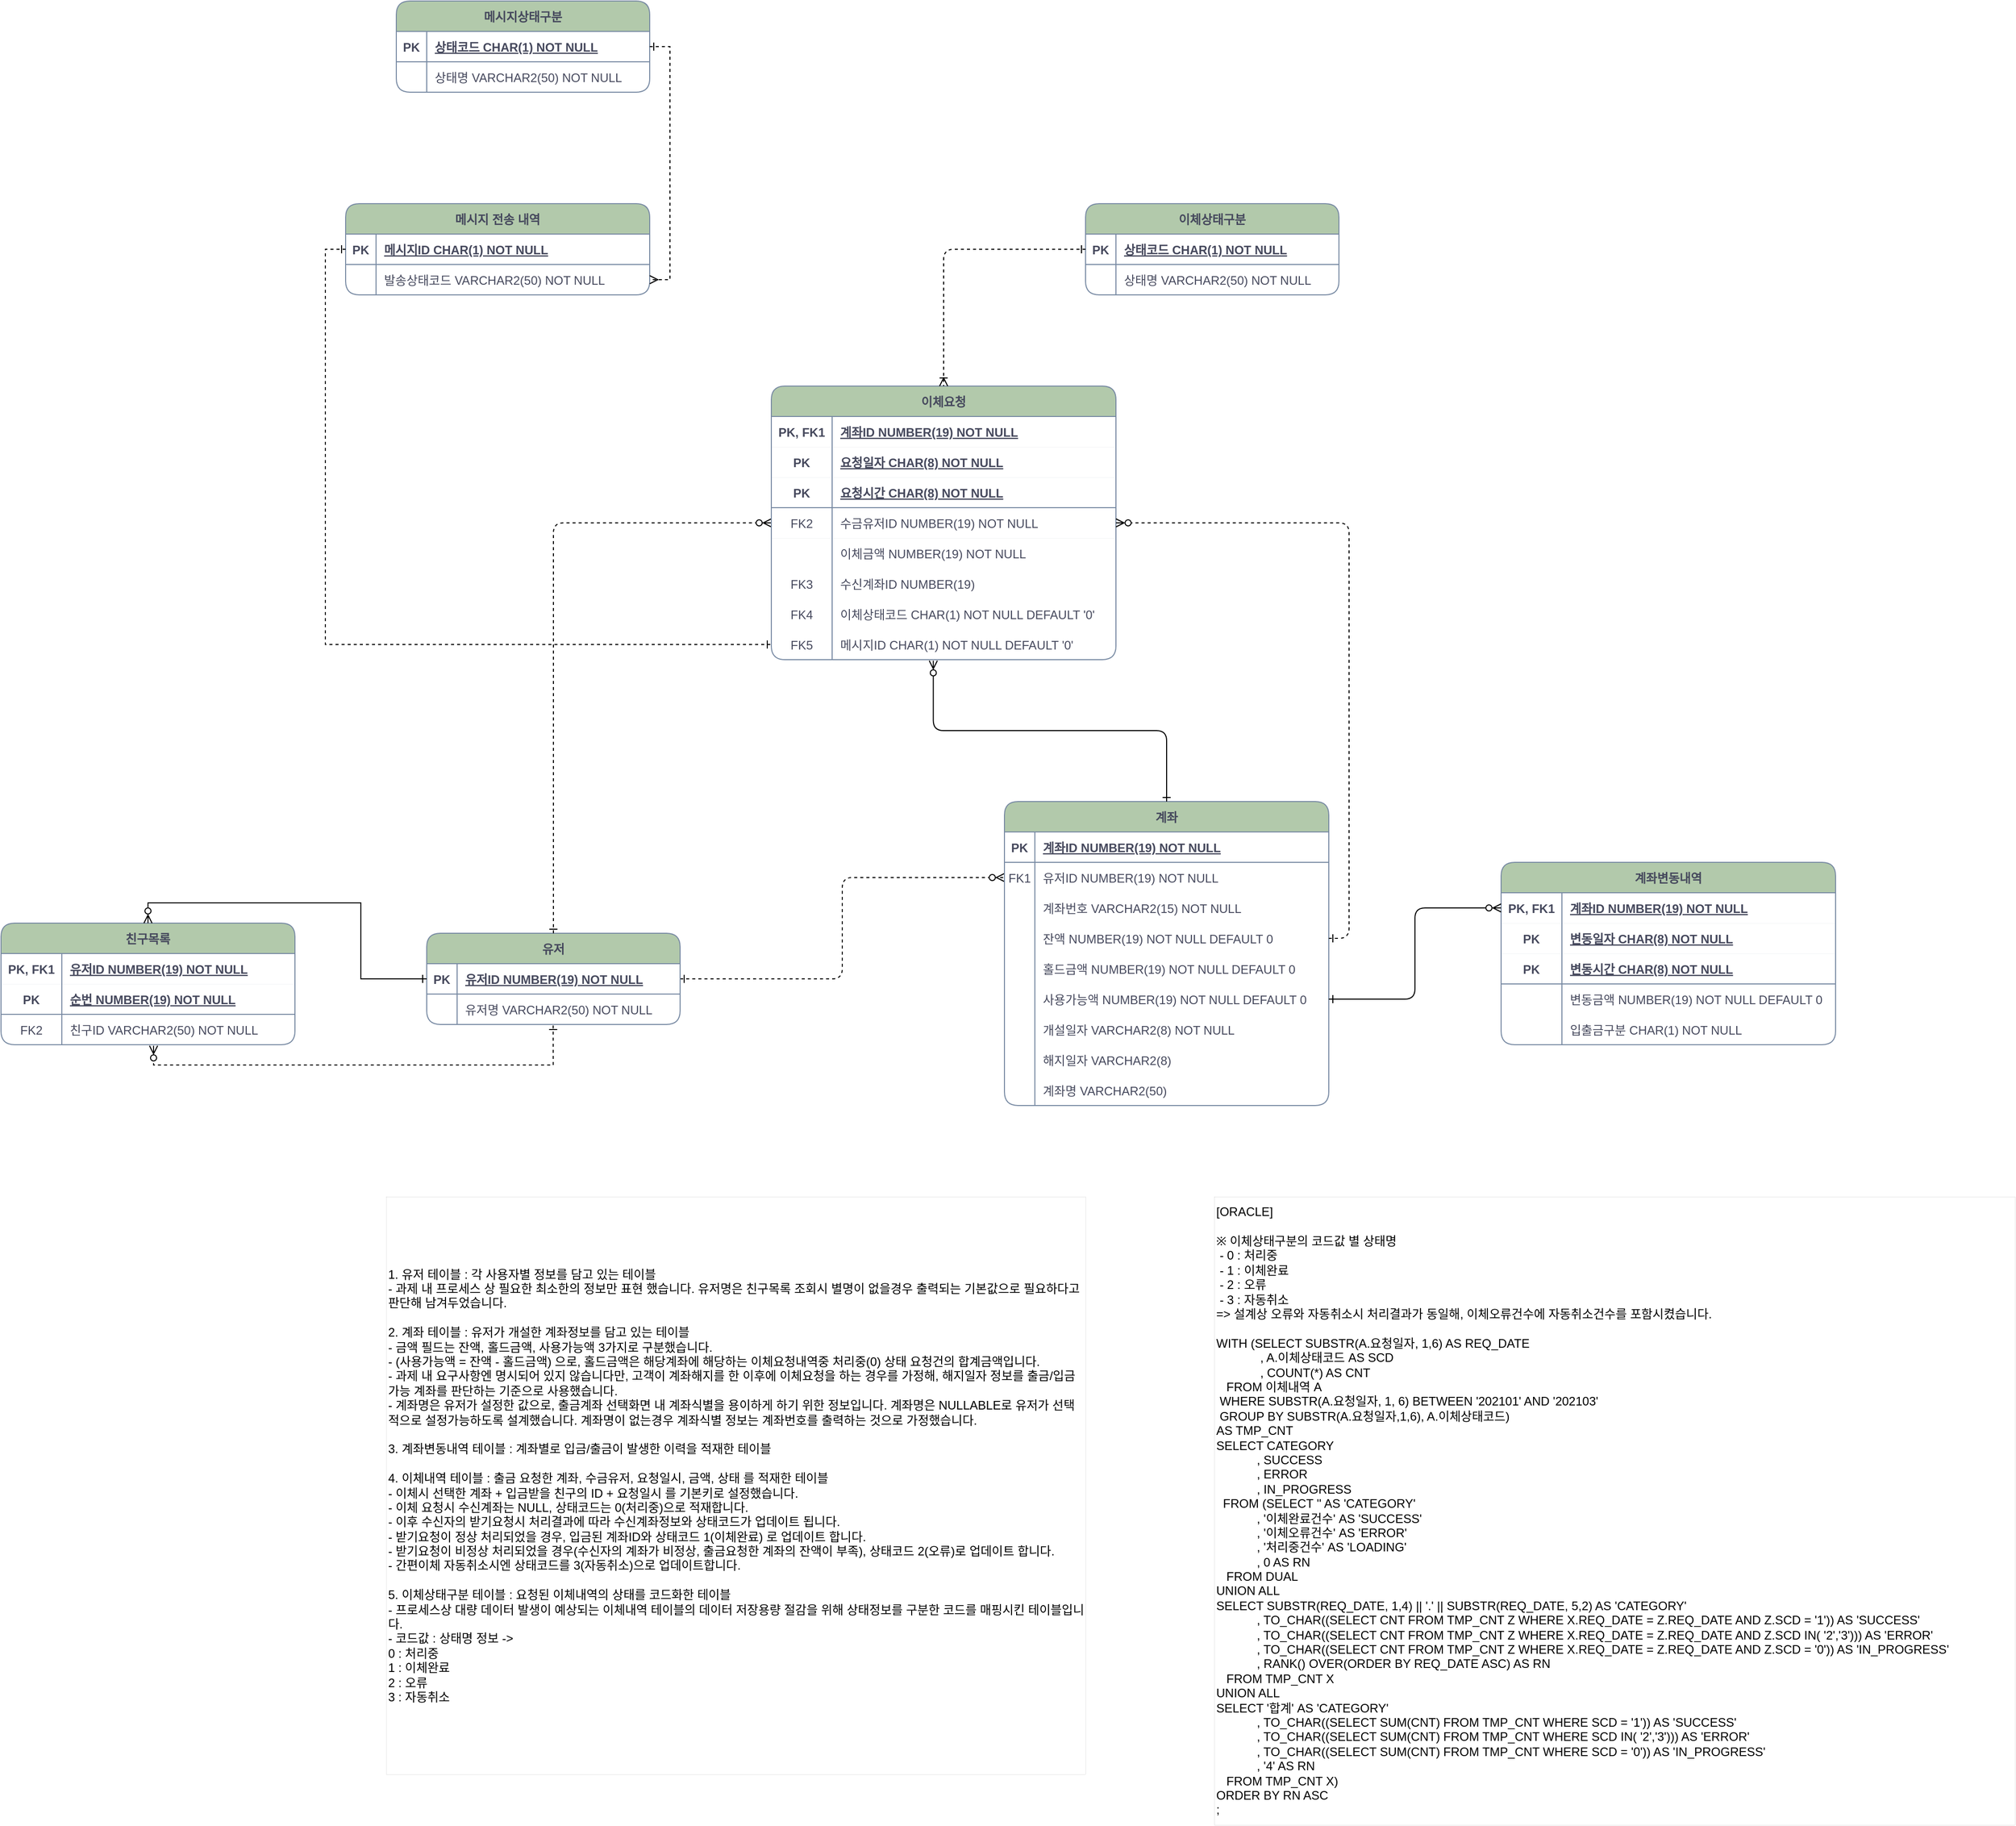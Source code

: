<mxfile version="20.3.2" type="github">
  <diagram id="fa3uKgDcAQ5vD3YcXZxg" name="페이지-1">
    <mxGraphModel dx="3873" dy="2269" grid="1" gridSize="10" guides="1" tooltips="1" connect="1" arrows="1" fold="1" page="1" pageScale="1" pageWidth="827" pageHeight="1169" math="0" shadow="0">
      <root>
        <mxCell id="0" />
        <mxCell id="1" parent="0" />
        <mxCell id="uAIWlrGeU-sTlZR1kj93-1" value="" style="edgeStyle=orthogonalEdgeStyle;endArrow=ERzeroToMany;startArrow=ERone;endFill=1;startFill=0;strokeColor=#000000;fontColor=#46495D;rounded=1;dashed=1;" parent="1" source="uAIWlrGeU-sTlZR1kj93-45" target="uAIWlrGeU-sTlZR1kj93-7" edge="1">
          <mxGeometry width="100" height="100" relative="1" as="geometry">
            <mxPoint x="340" y="720" as="sourcePoint" />
            <mxPoint x="440" y="620" as="targetPoint" />
          </mxGeometry>
        </mxCell>
        <mxCell id="uAIWlrGeU-sTlZR1kj93-2" value="" style="edgeStyle=entityRelationEdgeStyle;endArrow=ERone;startArrow=ERone;endFill=0;startFill=0;strokeColor=none;fontColor=#46495D;rounded=1;entryX=0;entryY=0.5;entryDx=0;entryDy=0;exitX=0;exitY=0.5;exitDx=0;exitDy=0;" parent="1" source="uAIWlrGeU-sTlZR1kj93-45" target="uAIWlrGeU-sTlZR1kj93-26" edge="1">
          <mxGeometry width="100" height="100" relative="1" as="geometry">
            <mxPoint x="400" y="180" as="sourcePoint" />
            <mxPoint x="460" y="205" as="targetPoint" />
          </mxGeometry>
        </mxCell>
        <mxCell id="uAIWlrGeU-sTlZR1kj93-3" value="계좌" style="shape=table;startSize=30;container=1;collapsible=1;childLayout=tableLayout;fixedRows=1;rowLines=0;fontStyle=1;align=center;resizeLast=1;fillColor=#B2C9AB;strokeColor=#788AA3;fontColor=#46495D;rounded=1;" parent="1" vertex="1">
          <mxGeometry x="-170" y="330" width="320" height="300" as="geometry" />
        </mxCell>
        <mxCell id="uAIWlrGeU-sTlZR1kj93-4" value="" style="shape=partialRectangle;collapsible=0;dropTarget=0;pointerEvents=0;fillColor=none;points=[[0,0.5],[1,0.5]];portConstraint=eastwest;top=0;left=0;right=0;bottom=1;strokeColor=#788AA3;fontColor=#46495D;rounded=1;" parent="uAIWlrGeU-sTlZR1kj93-3" vertex="1">
          <mxGeometry y="30" width="320" height="30" as="geometry" />
        </mxCell>
        <mxCell id="uAIWlrGeU-sTlZR1kj93-5" value="PK" style="shape=partialRectangle;overflow=hidden;connectable=0;fillColor=none;top=0;left=0;bottom=0;right=0;fontStyle=1;strokeColor=#788AA3;fontColor=#46495D;rounded=1;" parent="uAIWlrGeU-sTlZR1kj93-4" vertex="1">
          <mxGeometry width="30" height="30" as="geometry">
            <mxRectangle width="30" height="30" as="alternateBounds" />
          </mxGeometry>
        </mxCell>
        <mxCell id="uAIWlrGeU-sTlZR1kj93-6" value="계좌ID NUMBER(19) NOT NULL " style="shape=partialRectangle;overflow=hidden;connectable=0;fillColor=none;top=0;left=0;bottom=0;right=0;align=left;spacingLeft=6;fontStyle=5;strokeColor=#788AA3;fontColor=#46495D;rounded=1;" parent="uAIWlrGeU-sTlZR1kj93-4" vertex="1">
          <mxGeometry x="30" width="290" height="30" as="geometry">
            <mxRectangle width="290" height="30" as="alternateBounds" />
          </mxGeometry>
        </mxCell>
        <mxCell id="uAIWlrGeU-sTlZR1kj93-7" value="" style="shape=partialRectangle;collapsible=0;dropTarget=0;pointerEvents=0;fillColor=none;points=[[0,0.5],[1,0.5]];portConstraint=eastwest;top=0;left=0;right=0;bottom=0;strokeColor=#788AA3;fontColor=#46495D;rounded=1;" parent="uAIWlrGeU-sTlZR1kj93-3" vertex="1">
          <mxGeometry y="60" width="320" height="30" as="geometry" />
        </mxCell>
        <mxCell id="uAIWlrGeU-sTlZR1kj93-8" value="FK1" style="shape=partialRectangle;overflow=hidden;connectable=0;fillColor=none;top=0;left=0;bottom=0;right=0;strokeColor=#788AA3;fontColor=#46495D;rounded=1;" parent="uAIWlrGeU-sTlZR1kj93-7" vertex="1">
          <mxGeometry width="30" height="30" as="geometry">
            <mxRectangle width="30" height="30" as="alternateBounds" />
          </mxGeometry>
        </mxCell>
        <mxCell id="uAIWlrGeU-sTlZR1kj93-9" value="유저ID NUMBER(19) NOT NULL" style="shape=partialRectangle;overflow=hidden;connectable=0;fillColor=none;top=0;left=0;bottom=0;right=0;align=left;spacingLeft=6;strokeColor=#788AA3;fontColor=#46495D;rounded=1;" parent="uAIWlrGeU-sTlZR1kj93-7" vertex="1">
          <mxGeometry x="30" width="290" height="30" as="geometry">
            <mxRectangle width="290" height="30" as="alternateBounds" />
          </mxGeometry>
        </mxCell>
        <mxCell id="uAIWlrGeU-sTlZR1kj93-10" value="" style="shape=partialRectangle;collapsible=0;dropTarget=0;pointerEvents=0;fillColor=none;points=[[0,0.5],[1,0.5]];portConstraint=eastwest;top=0;left=0;right=0;bottom=0;strokeColor=#788AA3;fontColor=#46495D;rounded=1;" parent="uAIWlrGeU-sTlZR1kj93-3" vertex="1">
          <mxGeometry y="90" width="320" height="30" as="geometry" />
        </mxCell>
        <mxCell id="uAIWlrGeU-sTlZR1kj93-11" value="" style="shape=partialRectangle;overflow=hidden;connectable=0;fillColor=none;top=0;left=0;bottom=0;right=0;strokeColor=#788AA3;fontColor=#46495D;rounded=1;" parent="uAIWlrGeU-sTlZR1kj93-10" vertex="1">
          <mxGeometry width="30" height="30" as="geometry">
            <mxRectangle width="30" height="30" as="alternateBounds" />
          </mxGeometry>
        </mxCell>
        <mxCell id="uAIWlrGeU-sTlZR1kj93-12" value="계좌번호 VARCHAR2(15) NOT NULL" style="shape=partialRectangle;overflow=hidden;connectable=0;fillColor=none;top=0;left=0;bottom=0;right=0;align=left;spacingLeft=6;strokeColor=#788AA3;fontColor=#46495D;rounded=1;" parent="uAIWlrGeU-sTlZR1kj93-10" vertex="1">
          <mxGeometry x="30" width="290" height="30" as="geometry">
            <mxRectangle width="290" height="30" as="alternateBounds" />
          </mxGeometry>
        </mxCell>
        <mxCell id="uAIWlrGeU-sTlZR1kj93-13" value="" style="shape=partialRectangle;collapsible=0;dropTarget=0;pointerEvents=0;fillColor=none;points=[[0,0.5],[1,0.5]];portConstraint=eastwest;top=0;left=0;right=0;bottom=0;strokeColor=#788AA3;fontColor=#46495D;rounded=1;" parent="uAIWlrGeU-sTlZR1kj93-3" vertex="1">
          <mxGeometry y="120" width="320" height="30" as="geometry" />
        </mxCell>
        <mxCell id="uAIWlrGeU-sTlZR1kj93-14" value="" style="shape=partialRectangle;overflow=hidden;connectable=0;fillColor=none;top=0;left=0;bottom=0;right=0;strokeColor=#788AA3;fontColor=#46495D;rounded=1;" parent="uAIWlrGeU-sTlZR1kj93-13" vertex="1">
          <mxGeometry width="30" height="30" as="geometry">
            <mxRectangle width="30" height="30" as="alternateBounds" />
          </mxGeometry>
        </mxCell>
        <mxCell id="uAIWlrGeU-sTlZR1kj93-15" value="잔액 NUMBER(19) NOT NULL DEFAULT 0" style="shape=partialRectangle;overflow=hidden;connectable=0;fillColor=none;top=0;left=0;bottom=0;right=0;align=left;spacingLeft=6;strokeColor=#788AA3;fontColor=#46495D;rounded=1;" parent="uAIWlrGeU-sTlZR1kj93-13" vertex="1">
          <mxGeometry x="30" width="290" height="30" as="geometry">
            <mxRectangle width="290" height="30" as="alternateBounds" />
          </mxGeometry>
        </mxCell>
        <mxCell id="uAIWlrGeU-sTlZR1kj93-128" value="" style="shape=partialRectangle;collapsible=0;dropTarget=0;pointerEvents=0;fillColor=none;points=[[0,0.5],[1,0.5]];portConstraint=eastwest;top=0;left=0;right=0;bottom=0;strokeColor=#788AA3;fontColor=#46495D;rounded=1;" parent="uAIWlrGeU-sTlZR1kj93-3" vertex="1">
          <mxGeometry y="150" width="320" height="30" as="geometry" />
        </mxCell>
        <mxCell id="uAIWlrGeU-sTlZR1kj93-129" value="" style="shape=partialRectangle;overflow=hidden;connectable=0;fillColor=none;top=0;left=0;bottom=0;right=0;strokeColor=#788AA3;fontColor=#46495D;rounded=1;" parent="uAIWlrGeU-sTlZR1kj93-128" vertex="1">
          <mxGeometry width="30" height="30" as="geometry">
            <mxRectangle width="30" height="30" as="alternateBounds" />
          </mxGeometry>
        </mxCell>
        <mxCell id="uAIWlrGeU-sTlZR1kj93-130" value="홀드금액 NUMBER(19) NOT NULL DEFAULT 0" style="shape=partialRectangle;overflow=hidden;connectable=0;fillColor=none;top=0;left=0;bottom=0;right=0;align=left;spacingLeft=6;strokeColor=#788AA3;fontColor=#46495D;rounded=1;" parent="uAIWlrGeU-sTlZR1kj93-128" vertex="1">
          <mxGeometry x="30" width="290" height="30" as="geometry">
            <mxRectangle width="290" height="30" as="alternateBounds" />
          </mxGeometry>
        </mxCell>
        <mxCell id="uAIWlrGeU-sTlZR1kj93-131" value="" style="shape=partialRectangle;collapsible=0;dropTarget=0;pointerEvents=0;fillColor=none;points=[[0,0.5],[1,0.5]];portConstraint=eastwest;top=0;left=0;right=0;bottom=0;strokeColor=#788AA3;fontColor=#46495D;rounded=1;" parent="uAIWlrGeU-sTlZR1kj93-3" vertex="1">
          <mxGeometry y="180" width="320" height="30" as="geometry" />
        </mxCell>
        <mxCell id="uAIWlrGeU-sTlZR1kj93-132" value="" style="shape=partialRectangle;overflow=hidden;connectable=0;fillColor=none;top=0;left=0;bottom=0;right=0;strokeColor=#788AA3;fontColor=#46495D;rounded=1;" parent="uAIWlrGeU-sTlZR1kj93-131" vertex="1">
          <mxGeometry width="30" height="30" as="geometry">
            <mxRectangle width="30" height="30" as="alternateBounds" />
          </mxGeometry>
        </mxCell>
        <mxCell id="uAIWlrGeU-sTlZR1kj93-133" value="사용가능액 NUMBER(19) NOT NULL DEFAULT 0" style="shape=partialRectangle;overflow=hidden;connectable=0;fillColor=none;top=0;left=0;bottom=0;right=0;align=left;spacingLeft=6;strokeColor=#788AA3;fontColor=#46495D;rounded=1;" parent="uAIWlrGeU-sTlZR1kj93-131" vertex="1">
          <mxGeometry x="30" width="290" height="30" as="geometry">
            <mxRectangle width="290" height="30" as="alternateBounds" />
          </mxGeometry>
        </mxCell>
        <mxCell id="uAIWlrGeU-sTlZR1kj93-16" value="" style="shape=partialRectangle;collapsible=0;dropTarget=0;pointerEvents=0;fillColor=none;points=[[0,0.5],[1,0.5]];portConstraint=eastwest;top=0;left=0;right=0;bottom=0;strokeColor=#788AA3;fontColor=#46495D;rounded=1;" parent="uAIWlrGeU-sTlZR1kj93-3" vertex="1">
          <mxGeometry y="210" width="320" height="30" as="geometry" />
        </mxCell>
        <mxCell id="uAIWlrGeU-sTlZR1kj93-17" value="" style="shape=partialRectangle;overflow=hidden;connectable=0;fillColor=none;top=0;left=0;bottom=0;right=0;strokeColor=#788AA3;fontColor=#46495D;rounded=1;" parent="uAIWlrGeU-sTlZR1kj93-16" vertex="1">
          <mxGeometry width="30" height="30" as="geometry">
            <mxRectangle width="30" height="30" as="alternateBounds" />
          </mxGeometry>
        </mxCell>
        <mxCell id="uAIWlrGeU-sTlZR1kj93-18" value="개설일자 VARCHAR2(8) NOT NULL" style="shape=partialRectangle;overflow=hidden;connectable=0;fillColor=none;top=0;left=0;bottom=0;right=0;align=left;spacingLeft=6;strokeColor=#788AA3;fontColor=#46495D;rounded=1;" parent="uAIWlrGeU-sTlZR1kj93-16" vertex="1">
          <mxGeometry x="30" width="290" height="30" as="geometry">
            <mxRectangle width="290" height="30" as="alternateBounds" />
          </mxGeometry>
        </mxCell>
        <mxCell id="uAIWlrGeU-sTlZR1kj93-19" value="" style="shape=partialRectangle;collapsible=0;dropTarget=0;pointerEvents=0;fillColor=none;points=[[0,0.5],[1,0.5]];portConstraint=eastwest;top=0;left=0;right=0;bottom=0;strokeColor=#788AA3;fontColor=#46495D;rounded=1;" parent="uAIWlrGeU-sTlZR1kj93-3" vertex="1">
          <mxGeometry y="240" width="320" height="30" as="geometry" />
        </mxCell>
        <mxCell id="uAIWlrGeU-sTlZR1kj93-20" value="" style="shape=partialRectangle;overflow=hidden;connectable=0;fillColor=none;top=0;left=0;bottom=0;right=0;strokeColor=#788AA3;fontColor=#46495D;rounded=1;" parent="uAIWlrGeU-sTlZR1kj93-19" vertex="1">
          <mxGeometry width="30" height="30" as="geometry">
            <mxRectangle width="30" height="30" as="alternateBounds" />
          </mxGeometry>
        </mxCell>
        <mxCell id="uAIWlrGeU-sTlZR1kj93-21" value="해지일자 VARCHAR2(8)" style="shape=partialRectangle;overflow=hidden;connectable=0;fillColor=none;top=0;left=0;bottom=0;right=0;align=left;spacingLeft=6;strokeColor=#788AA3;fontColor=#46495D;rounded=1;" parent="uAIWlrGeU-sTlZR1kj93-19" vertex="1">
          <mxGeometry x="30" width="290" height="30" as="geometry">
            <mxRectangle width="290" height="30" as="alternateBounds" />
          </mxGeometry>
        </mxCell>
        <mxCell id="uAIWlrGeU-sTlZR1kj93-22" value="" style="shape=partialRectangle;collapsible=0;dropTarget=0;pointerEvents=0;fillColor=none;points=[[0,0.5],[1,0.5]];portConstraint=eastwest;top=0;left=0;right=0;bottom=0;strokeColor=#788AA3;fontColor=#46495D;rounded=1;" parent="uAIWlrGeU-sTlZR1kj93-3" vertex="1">
          <mxGeometry y="270" width="320" height="30" as="geometry" />
        </mxCell>
        <mxCell id="uAIWlrGeU-sTlZR1kj93-23" value="" style="shape=partialRectangle;overflow=hidden;connectable=0;fillColor=none;top=0;left=0;bottom=0;right=0;strokeColor=#788AA3;fontColor=#46495D;rounded=1;" parent="uAIWlrGeU-sTlZR1kj93-22" vertex="1">
          <mxGeometry width="30" height="30" as="geometry">
            <mxRectangle width="30" height="30" as="alternateBounds" />
          </mxGeometry>
        </mxCell>
        <mxCell id="uAIWlrGeU-sTlZR1kj93-24" value="계좌명 VARCHAR2(50)" style="shape=partialRectangle;overflow=hidden;connectable=0;fillColor=none;top=0;left=0;bottom=0;right=0;align=left;spacingLeft=6;strokeColor=#788AA3;fontColor=#46495D;rounded=1;" parent="uAIWlrGeU-sTlZR1kj93-22" vertex="1">
          <mxGeometry x="30" width="290" height="30" as="geometry">
            <mxRectangle width="290" height="30" as="alternateBounds" />
          </mxGeometry>
        </mxCell>
        <mxCell id="E3G5LAypenUl-yA3ZJrd-15" style="edgeStyle=orthogonalEdgeStyle;rounded=0;orthogonalLoop=1;jettySize=auto;html=1;exitX=0.499;exitY=1.033;exitDx=0;exitDy=0;endArrow=ERzeroToMany;endFill=0;dashed=1;exitPerimeter=0;entryX=0.519;entryY=1.033;entryDx=0;entryDy=0;entryPerimeter=0;startArrow=ERone;startFill=0;" edge="1" parent="1" source="uAIWlrGeU-sTlZR1kj93-48" target="E3G5LAypenUl-yA3ZJrd-5">
          <mxGeometry relative="1" as="geometry" />
        </mxCell>
        <mxCell id="uAIWlrGeU-sTlZR1kj93-44" value="유저" style="shape=table;startSize=30;container=1;collapsible=1;childLayout=tableLayout;fixedRows=1;rowLines=0;fontStyle=1;align=center;resizeLast=1;fillColor=#B2C9AB;strokeColor=#788AA3;fontColor=#46495D;rounded=1;" parent="1" vertex="1">
          <mxGeometry x="-740" y="460" width="250" height="90" as="geometry" />
        </mxCell>
        <mxCell id="uAIWlrGeU-sTlZR1kj93-45" value="" style="shape=partialRectangle;collapsible=0;dropTarget=0;pointerEvents=0;fillColor=none;points=[[0,0.5],[1,0.5]];portConstraint=eastwest;top=0;left=0;right=0;bottom=1;strokeColor=#788AA3;fontColor=#46495D;rounded=1;" parent="uAIWlrGeU-sTlZR1kj93-44" vertex="1">
          <mxGeometry y="30" width="250" height="30" as="geometry" />
        </mxCell>
        <mxCell id="uAIWlrGeU-sTlZR1kj93-46" value="PK" style="shape=partialRectangle;overflow=hidden;connectable=0;fillColor=none;top=0;left=0;bottom=0;right=0;fontStyle=1;strokeColor=#788AA3;fontColor=#46495D;rounded=1;" parent="uAIWlrGeU-sTlZR1kj93-45" vertex="1">
          <mxGeometry width="30" height="30" as="geometry">
            <mxRectangle width="30" height="30" as="alternateBounds" />
          </mxGeometry>
        </mxCell>
        <mxCell id="uAIWlrGeU-sTlZR1kj93-47" value="유저ID NUMBER(19) NOT NULL " style="shape=partialRectangle;overflow=hidden;connectable=0;fillColor=none;top=0;left=0;bottom=0;right=0;align=left;spacingLeft=6;fontStyle=5;strokeColor=#788AA3;fontColor=#46495D;rounded=1;" parent="uAIWlrGeU-sTlZR1kj93-45" vertex="1">
          <mxGeometry x="30" width="220" height="30" as="geometry">
            <mxRectangle width="220" height="30" as="alternateBounds" />
          </mxGeometry>
        </mxCell>
        <mxCell id="uAIWlrGeU-sTlZR1kj93-48" value="" style="shape=partialRectangle;collapsible=0;dropTarget=0;pointerEvents=0;fillColor=none;points=[[0,0.5],[1,0.5]];portConstraint=eastwest;top=0;left=0;right=0;bottom=0;strokeColor=#788AA3;fontColor=#46495D;rounded=1;" parent="uAIWlrGeU-sTlZR1kj93-44" vertex="1">
          <mxGeometry y="60" width="250" height="30" as="geometry" />
        </mxCell>
        <mxCell id="uAIWlrGeU-sTlZR1kj93-49" value="" style="shape=partialRectangle;overflow=hidden;connectable=0;fillColor=none;top=0;left=0;bottom=0;right=0;strokeColor=#788AA3;fontColor=#46495D;rounded=1;" parent="uAIWlrGeU-sTlZR1kj93-48" vertex="1">
          <mxGeometry width="30" height="30" as="geometry">
            <mxRectangle width="30" height="30" as="alternateBounds" />
          </mxGeometry>
        </mxCell>
        <mxCell id="uAIWlrGeU-sTlZR1kj93-50" value="유저명 VARCHAR2(50) NOT NULL" style="shape=partialRectangle;overflow=hidden;connectable=0;fillColor=none;top=0;left=0;bottom=0;right=0;align=left;spacingLeft=6;strokeColor=#788AA3;fontColor=#46495D;rounded=1;" parent="uAIWlrGeU-sTlZR1kj93-48" vertex="1">
          <mxGeometry x="30" width="220" height="30" as="geometry">
            <mxRectangle width="220" height="30" as="alternateBounds" />
          </mxGeometry>
        </mxCell>
        <mxCell id="uAIWlrGeU-sTlZR1kj93-51" style="edgeStyle=orthogonalEdgeStyle;rounded=1;orthogonalLoop=1;jettySize=auto;html=1;exitX=0.5;exitY=0;exitDx=0;exitDy=0;entryX=0;entryY=0.5;entryDx=0;entryDy=0;fontSize=12;endArrow=ERzeroToMany;endFill=0;startArrow=ERone;startFill=0;strokeColor=#000000;dashed=1;" parent="1" source="uAIWlrGeU-sTlZR1kj93-44" target="uAIWlrGeU-sTlZR1kj93-29" edge="1">
          <mxGeometry relative="1" as="geometry" />
        </mxCell>
        <mxCell id="uAIWlrGeU-sTlZR1kj93-25" value="이체요청" style="shape=table;startSize=30;container=1;collapsible=1;childLayout=tableLayout;fixedRows=1;rowLines=0;fontStyle=1;align=center;resizeLast=1;fillColor=#B2C9AB;strokeColor=#788AA3;fontColor=#46495D;rounded=1;" parent="1" vertex="1">
          <mxGeometry x="-400" y="-80" width="340" height="270" as="geometry" />
        </mxCell>
        <mxCell id="uAIWlrGeU-sTlZR1kj93-26" value="" style="shape=partialRectangle;collapsible=0;dropTarget=0;pointerEvents=0;fillColor=none;points=[[0,0.5],[1,0.5]];portConstraint=eastwest;top=0;left=0;right=0;bottom=1;strokeColor=#788AA3;fontColor=#46495D;rounded=1;strokeWidth=0;" parent="uAIWlrGeU-sTlZR1kj93-25" vertex="1">
          <mxGeometry y="30" width="340" height="30" as="geometry" />
        </mxCell>
        <mxCell id="uAIWlrGeU-sTlZR1kj93-27" value="PK, FK1" style="shape=partialRectangle;overflow=hidden;connectable=0;fillColor=none;top=0;left=0;bottom=0;right=0;fontStyle=1;strokeColor=#788AA3;fontColor=#46495D;rounded=1;" parent="uAIWlrGeU-sTlZR1kj93-26" vertex="1">
          <mxGeometry width="60" height="30" as="geometry">
            <mxRectangle width="60" height="30" as="alternateBounds" />
          </mxGeometry>
        </mxCell>
        <mxCell id="uAIWlrGeU-sTlZR1kj93-28" value="계좌ID NUMBER(19) NOT NULL" style="shape=partialRectangle;overflow=hidden;connectable=0;fillColor=none;top=0;left=0;bottom=0;right=0;align=left;spacingLeft=6;fontStyle=5;strokeColor=#788AA3;fontColor=#46495D;rounded=1;flipH=0;flipV=1;" parent="uAIWlrGeU-sTlZR1kj93-26" vertex="1">
          <mxGeometry x="60" width="280" height="30" as="geometry">
            <mxRectangle width="280" height="30" as="alternateBounds" />
          </mxGeometry>
        </mxCell>
        <mxCell id="uAIWlrGeU-sTlZR1kj93-32" value="" style="shape=partialRectangle;collapsible=0;dropTarget=0;pointerEvents=0;fillColor=none;points=[[0,0.5],[1,0.5]];portConstraint=eastwest;top=0;left=0;right=0;bottom=1;strokeColor=#788AA3;fontColor=#46495D;rounded=1;strokeWidth=0;" parent="uAIWlrGeU-sTlZR1kj93-25" vertex="1">
          <mxGeometry y="60" width="340" height="30" as="geometry" />
        </mxCell>
        <mxCell id="uAIWlrGeU-sTlZR1kj93-33" value="PK" style="shape=partialRectangle;overflow=hidden;connectable=0;fillColor=none;top=0;left=0;bottom=0;right=0;fontStyle=1;strokeColor=#788AA3;fontColor=#46495D;rounded=1;" parent="uAIWlrGeU-sTlZR1kj93-32" vertex="1">
          <mxGeometry width="60" height="30" as="geometry">
            <mxRectangle width="60" height="30" as="alternateBounds" />
          </mxGeometry>
        </mxCell>
        <mxCell id="uAIWlrGeU-sTlZR1kj93-34" value="요청일자 CHAR(8) NOT NULL" style="shape=partialRectangle;overflow=hidden;connectable=0;fillColor=none;top=0;left=0;bottom=0;right=0;align=left;spacingLeft=6;fontStyle=5;strokeColor=#788AA3;fontColor=#46495D;rounded=1;" parent="uAIWlrGeU-sTlZR1kj93-32" vertex="1">
          <mxGeometry x="60" width="280" height="30" as="geometry">
            <mxRectangle width="280" height="30" as="alternateBounds" />
          </mxGeometry>
        </mxCell>
        <mxCell id="uAIWlrGeU-sTlZR1kj93-35" value="" style="shape=partialRectangle;collapsible=0;dropTarget=0;pointerEvents=0;fillColor=none;points=[[0,0.5],[1,0.5]];portConstraint=eastwest;top=0;left=0;right=0;bottom=1;strokeColor=#788AA3;fontColor=#46495D;rounded=1;" parent="uAIWlrGeU-sTlZR1kj93-25" vertex="1">
          <mxGeometry y="90" width="340" height="30" as="geometry" />
        </mxCell>
        <mxCell id="uAIWlrGeU-sTlZR1kj93-36" value="PK" style="shape=partialRectangle;overflow=hidden;connectable=0;fillColor=none;top=0;left=0;bottom=0;right=0;fontStyle=1;strokeColor=#788AA3;fontColor=#46495D;rounded=1;" parent="uAIWlrGeU-sTlZR1kj93-35" vertex="1">
          <mxGeometry width="60" height="30" as="geometry">
            <mxRectangle width="60" height="30" as="alternateBounds" />
          </mxGeometry>
        </mxCell>
        <mxCell id="uAIWlrGeU-sTlZR1kj93-37" value="요청시간 CHAR(8) NOT NULL" style="shape=partialRectangle;overflow=hidden;connectable=0;fillColor=none;top=0;left=0;bottom=0;right=0;align=left;spacingLeft=6;fontStyle=5;strokeColor=#788AA3;fontColor=#46495D;rounded=1;" parent="uAIWlrGeU-sTlZR1kj93-35" vertex="1">
          <mxGeometry x="60" width="280" height="30" as="geometry">
            <mxRectangle width="280" height="30" as="alternateBounds" />
          </mxGeometry>
        </mxCell>
        <mxCell id="uAIWlrGeU-sTlZR1kj93-29" value="" style="shape=partialRectangle;collapsible=0;dropTarget=0;pointerEvents=0;fillColor=none;points=[[0,0.5],[1,0.5]];portConstraint=eastwest;top=0;left=0;right=0;bottom=1;strokeColor=#788AA3;fontColor=#46495D;rounded=1;strokeWidth=0;" parent="uAIWlrGeU-sTlZR1kj93-25" vertex="1">
          <mxGeometry y="120" width="340" height="30" as="geometry" />
        </mxCell>
        <mxCell id="uAIWlrGeU-sTlZR1kj93-30" value="FK2" style="shape=partialRectangle;overflow=hidden;connectable=0;fillColor=none;top=0;left=0;bottom=0;right=0;fontStyle=0;strokeColor=#788AA3;fontColor=#46495D;rounded=1;" parent="uAIWlrGeU-sTlZR1kj93-29" vertex="1">
          <mxGeometry width="60" height="30" as="geometry">
            <mxRectangle width="60" height="30" as="alternateBounds" />
          </mxGeometry>
        </mxCell>
        <mxCell id="uAIWlrGeU-sTlZR1kj93-31" value="수금유저ID NUMBER(19) NOT NULL" style="shape=partialRectangle;overflow=hidden;connectable=0;fillColor=none;top=0;left=0;bottom=0;right=0;align=left;spacingLeft=6;fontStyle=0;strokeColor=#788AA3;fontColor=#46495D;rounded=1;flipH=0;flipV=1;" parent="uAIWlrGeU-sTlZR1kj93-29" vertex="1">
          <mxGeometry x="60" width="280" height="30" as="geometry">
            <mxRectangle width="280" height="30" as="alternateBounds" />
          </mxGeometry>
        </mxCell>
        <mxCell id="uAIWlrGeU-sTlZR1kj93-41" value="" style="shape=partialRectangle;collapsible=0;dropTarget=0;pointerEvents=0;fillColor=none;points=[[0,0.5],[1,0.5]];portConstraint=eastwest;top=0;left=0;right=0;bottom=0;strokeColor=#788AA3;fontColor=#46495D;rounded=1;" parent="uAIWlrGeU-sTlZR1kj93-25" vertex="1">
          <mxGeometry y="150" width="340" height="30" as="geometry" />
        </mxCell>
        <mxCell id="uAIWlrGeU-sTlZR1kj93-42" value="" style="shape=partialRectangle;overflow=hidden;connectable=0;fillColor=none;top=0;left=0;bottom=0;right=0;strokeColor=#788AA3;fontColor=#46495D;rounded=1;" parent="uAIWlrGeU-sTlZR1kj93-41" vertex="1">
          <mxGeometry width="60" height="30" as="geometry">
            <mxRectangle width="60" height="30" as="alternateBounds" />
          </mxGeometry>
        </mxCell>
        <mxCell id="uAIWlrGeU-sTlZR1kj93-43" value="이체금액 NUMBER(19) NOT NULL" style="shape=partialRectangle;overflow=hidden;connectable=0;fillColor=none;top=0;left=0;bottom=0;right=0;align=left;spacingLeft=6;strokeColor=#788AA3;fontColor=#46495D;rounded=1;" parent="uAIWlrGeU-sTlZR1kj93-41" vertex="1">
          <mxGeometry x="60" width="280" height="30" as="geometry">
            <mxRectangle width="280" height="30" as="alternateBounds" />
          </mxGeometry>
        </mxCell>
        <mxCell id="uAIWlrGeU-sTlZR1kj93-121" value="" style="shape=partialRectangle;collapsible=0;dropTarget=0;pointerEvents=0;fillColor=none;points=[[0,0.5],[1,0.5]];portConstraint=eastwest;top=0;left=0;right=0;bottom=0;strokeColor=#788AA3;fontColor=#46495D;rounded=1;" parent="uAIWlrGeU-sTlZR1kj93-25" vertex="1">
          <mxGeometry y="180" width="340" height="30" as="geometry" />
        </mxCell>
        <mxCell id="uAIWlrGeU-sTlZR1kj93-122" value="FK3" style="shape=partialRectangle;overflow=hidden;connectable=0;fillColor=none;top=0;left=0;bottom=0;right=0;strokeColor=#788AA3;fontColor=#46495D;rounded=1;" parent="uAIWlrGeU-sTlZR1kj93-121" vertex="1">
          <mxGeometry width="60" height="30" as="geometry">
            <mxRectangle width="60" height="30" as="alternateBounds" />
          </mxGeometry>
        </mxCell>
        <mxCell id="uAIWlrGeU-sTlZR1kj93-123" value="수신계좌ID NUMBER(19)" style="shape=partialRectangle;overflow=hidden;connectable=0;fillColor=none;top=0;left=0;bottom=0;right=0;align=left;spacingLeft=6;strokeColor=#788AA3;fontColor=#46495D;rounded=1;" parent="uAIWlrGeU-sTlZR1kj93-121" vertex="1">
          <mxGeometry x="60" width="280" height="30" as="geometry">
            <mxRectangle width="280" height="30" as="alternateBounds" />
          </mxGeometry>
        </mxCell>
        <mxCell id="uAIWlrGeU-sTlZR1kj93-38" value="" style="shape=partialRectangle;collapsible=0;dropTarget=0;pointerEvents=0;fillColor=none;points=[[0,0.5],[1,0.5]];portConstraint=eastwest;top=0;left=0;right=0;bottom=0;strokeColor=#788AA3;fontColor=#46495D;rounded=1;" parent="uAIWlrGeU-sTlZR1kj93-25" vertex="1">
          <mxGeometry y="210" width="340" height="30" as="geometry" />
        </mxCell>
        <mxCell id="uAIWlrGeU-sTlZR1kj93-39" value="FK4" style="shape=partialRectangle;overflow=hidden;connectable=0;fillColor=none;top=0;left=0;bottom=0;right=0;strokeColor=#788AA3;fontColor=#46495D;rounded=1;" parent="uAIWlrGeU-sTlZR1kj93-38" vertex="1">
          <mxGeometry width="60" height="30" as="geometry">
            <mxRectangle width="60" height="30" as="alternateBounds" />
          </mxGeometry>
        </mxCell>
        <mxCell id="uAIWlrGeU-sTlZR1kj93-40" value="이체상태코드 CHAR(1) NOT NULL DEFAULT &#39;0&#39;" style="shape=partialRectangle;overflow=hidden;connectable=0;fillColor=none;top=0;left=0;bottom=0;right=0;align=left;spacingLeft=6;strokeColor=#788AA3;fontColor=#46495D;rounded=1;" parent="uAIWlrGeU-sTlZR1kj93-38" vertex="1">
          <mxGeometry x="60" width="280" height="30" as="geometry">
            <mxRectangle width="280" height="30" as="alternateBounds" />
          </mxGeometry>
        </mxCell>
        <mxCell id="E3G5LAypenUl-yA3ZJrd-23" value="" style="shape=partialRectangle;collapsible=0;dropTarget=0;pointerEvents=0;fillColor=none;points=[[0,0.5],[1,0.5]];portConstraint=eastwest;top=0;left=0;right=0;bottom=0;strokeColor=#788AA3;fontColor=#46495D;rounded=1;" vertex="1" parent="uAIWlrGeU-sTlZR1kj93-25">
          <mxGeometry y="240" width="340" height="30" as="geometry" />
        </mxCell>
        <mxCell id="E3G5LAypenUl-yA3ZJrd-24" value="FK5" style="shape=partialRectangle;overflow=hidden;connectable=0;fillColor=none;top=0;left=0;bottom=0;right=0;strokeColor=#788AA3;fontColor=#46495D;rounded=1;" vertex="1" parent="E3G5LAypenUl-yA3ZJrd-23">
          <mxGeometry width="60" height="30" as="geometry">
            <mxRectangle width="60" height="30" as="alternateBounds" />
          </mxGeometry>
        </mxCell>
        <mxCell id="E3G5LAypenUl-yA3ZJrd-25" value="메시지ID CHAR(1) NOT NULL DEFAULT &#39;0&#39;" style="shape=partialRectangle;overflow=hidden;connectable=0;fillColor=none;top=0;left=0;bottom=0;right=0;align=left;spacingLeft=6;strokeColor=#788AA3;fontColor=#46495D;rounded=1;" vertex="1" parent="E3G5LAypenUl-yA3ZJrd-23">
          <mxGeometry x="60" width="280" height="30" as="geometry">
            <mxRectangle width="280" height="30" as="alternateBounds" />
          </mxGeometry>
        </mxCell>
        <mxCell id="uAIWlrGeU-sTlZR1kj93-78" value="계좌변동내역" style="shape=table;startSize=30;container=1;collapsible=1;childLayout=tableLayout;fixedRows=1;rowLines=0;fontStyle=1;align=center;resizeLast=1;fillColor=#B2C9AB;strokeColor=#788AA3;fontColor=#46495D;rounded=1;" parent="1" vertex="1">
          <mxGeometry x="320" y="390" width="330" height="180" as="geometry" />
        </mxCell>
        <mxCell id="uAIWlrGeU-sTlZR1kj93-79" value="" style="shape=partialRectangle;collapsible=0;dropTarget=0;pointerEvents=0;fillColor=none;points=[[0,0.5],[1,0.5]];portConstraint=eastwest;top=0;left=0;right=0;bottom=1;strokeColor=#788AA3;fontColor=#46495D;rounded=1;strokeWidth=0;" parent="uAIWlrGeU-sTlZR1kj93-78" vertex="1">
          <mxGeometry y="30" width="330" height="30" as="geometry" />
        </mxCell>
        <mxCell id="uAIWlrGeU-sTlZR1kj93-80" value="PK, FK1" style="shape=partialRectangle;overflow=hidden;connectable=0;fillColor=none;top=0;left=0;bottom=0;right=0;fontStyle=1;strokeColor=#788AA3;fontColor=#46495D;rounded=1;" parent="uAIWlrGeU-sTlZR1kj93-79" vertex="1">
          <mxGeometry width="60" height="30" as="geometry">
            <mxRectangle width="60" height="30" as="alternateBounds" />
          </mxGeometry>
        </mxCell>
        <mxCell id="uAIWlrGeU-sTlZR1kj93-81" value="계좌ID NUMBER(19) NOT NULL " style="shape=partialRectangle;overflow=hidden;connectable=0;fillColor=none;top=0;left=0;bottom=0;right=0;align=left;spacingLeft=6;fontStyle=5;strokeColor=#788AA3;fontColor=#46495D;rounded=1;" parent="uAIWlrGeU-sTlZR1kj93-79" vertex="1">
          <mxGeometry x="60" width="270" height="30" as="geometry">
            <mxRectangle width="270" height="30" as="alternateBounds" />
          </mxGeometry>
        </mxCell>
        <mxCell id="uAIWlrGeU-sTlZR1kj93-100" value="" style="shape=partialRectangle;collapsible=0;dropTarget=0;pointerEvents=0;fillColor=none;points=[[0,0.5],[1,0.5]];portConstraint=eastwest;top=0;left=0;right=0;bottom=1;strokeColor=#788AA3;fontColor=#46495D;rounded=1;strokeWidth=0;" parent="uAIWlrGeU-sTlZR1kj93-78" vertex="1">
          <mxGeometry y="60" width="330" height="30" as="geometry" />
        </mxCell>
        <mxCell id="uAIWlrGeU-sTlZR1kj93-101" value="PK" style="shape=partialRectangle;overflow=hidden;connectable=0;fillColor=none;top=0;left=0;bottom=0;right=0;fontStyle=1;strokeColor=#788AA3;fontColor=#46495D;rounded=1;" parent="uAIWlrGeU-sTlZR1kj93-100" vertex="1">
          <mxGeometry width="60" height="30" as="geometry">
            <mxRectangle width="60" height="30" as="alternateBounds" />
          </mxGeometry>
        </mxCell>
        <mxCell id="uAIWlrGeU-sTlZR1kj93-102" value="변동일자 CHAR(8) NOT NULL " style="shape=partialRectangle;overflow=hidden;connectable=0;fillColor=none;top=0;left=0;bottom=0;right=0;align=left;spacingLeft=6;fontStyle=5;strokeColor=#788AA3;fontColor=#46495D;rounded=1;" parent="uAIWlrGeU-sTlZR1kj93-100" vertex="1">
          <mxGeometry x="60" width="270" height="30" as="geometry">
            <mxRectangle width="270" height="30" as="alternateBounds" />
          </mxGeometry>
        </mxCell>
        <mxCell id="uAIWlrGeU-sTlZR1kj93-104" value="" style="shape=partialRectangle;collapsible=0;dropTarget=0;pointerEvents=0;fillColor=none;points=[[0,0.5],[1,0.5]];portConstraint=eastwest;top=0;left=0;right=0;bottom=1;strokeColor=#788AA3;fontColor=#46495D;rounded=1;" parent="uAIWlrGeU-sTlZR1kj93-78" vertex="1">
          <mxGeometry y="90" width="330" height="30" as="geometry" />
        </mxCell>
        <mxCell id="uAIWlrGeU-sTlZR1kj93-105" value="PK" style="shape=partialRectangle;overflow=hidden;connectable=0;fillColor=none;top=0;left=0;bottom=0;right=0;fontStyle=1;strokeColor=#788AA3;fontColor=#46495D;rounded=1;" parent="uAIWlrGeU-sTlZR1kj93-104" vertex="1">
          <mxGeometry width="60" height="30" as="geometry">
            <mxRectangle width="60" height="30" as="alternateBounds" />
          </mxGeometry>
        </mxCell>
        <mxCell id="uAIWlrGeU-sTlZR1kj93-106" value="변동시간 CHAR(8) NOT NULL " style="shape=partialRectangle;overflow=hidden;connectable=0;fillColor=none;top=0;left=0;bottom=0;right=0;align=left;spacingLeft=6;fontStyle=5;strokeColor=#788AA3;fontColor=#46495D;rounded=1;" parent="uAIWlrGeU-sTlZR1kj93-104" vertex="1">
          <mxGeometry x="60" width="270" height="30" as="geometry">
            <mxRectangle width="270" height="30" as="alternateBounds" />
          </mxGeometry>
        </mxCell>
        <mxCell id="uAIWlrGeU-sTlZR1kj93-82" value="" style="shape=partialRectangle;collapsible=0;dropTarget=0;pointerEvents=0;fillColor=none;points=[[0,0.5],[1,0.5]];portConstraint=eastwest;top=0;left=0;right=0;bottom=0;strokeColor=#788AA3;fontColor=#46495D;rounded=1;" parent="uAIWlrGeU-sTlZR1kj93-78" vertex="1">
          <mxGeometry y="120" width="330" height="30" as="geometry" />
        </mxCell>
        <mxCell id="uAIWlrGeU-sTlZR1kj93-83" value="" style="shape=partialRectangle;overflow=hidden;connectable=0;fillColor=none;top=0;left=0;bottom=0;right=0;strokeColor=#788AA3;fontColor=#46495D;rounded=1;" parent="uAIWlrGeU-sTlZR1kj93-82" vertex="1">
          <mxGeometry width="60" height="30" as="geometry">
            <mxRectangle width="60" height="30" as="alternateBounds" />
          </mxGeometry>
        </mxCell>
        <mxCell id="uAIWlrGeU-sTlZR1kj93-84" value="변동금액 NUMBER(19) NOT NULL DEFAULT 0" style="shape=partialRectangle;overflow=hidden;connectable=0;fillColor=none;top=0;left=0;bottom=0;right=0;align=left;spacingLeft=6;strokeColor=#788AA3;fontColor=#46495D;rounded=1;" parent="uAIWlrGeU-sTlZR1kj93-82" vertex="1">
          <mxGeometry x="60" width="270" height="30" as="geometry">
            <mxRectangle width="270" height="30" as="alternateBounds" />
          </mxGeometry>
        </mxCell>
        <mxCell id="uAIWlrGeU-sTlZR1kj93-85" value="" style="shape=partialRectangle;collapsible=0;dropTarget=0;pointerEvents=0;fillColor=none;points=[[0,0.5],[1,0.5]];portConstraint=eastwest;top=0;left=0;right=0;bottom=0;strokeColor=#788AA3;fontColor=#46495D;rounded=1;" parent="uAIWlrGeU-sTlZR1kj93-78" vertex="1">
          <mxGeometry y="150" width="330" height="30" as="geometry" />
        </mxCell>
        <mxCell id="uAIWlrGeU-sTlZR1kj93-86" value="" style="shape=partialRectangle;overflow=hidden;connectable=0;fillColor=none;top=0;left=0;bottom=0;right=0;strokeColor=#788AA3;fontColor=#46495D;rounded=1;" parent="uAIWlrGeU-sTlZR1kj93-85" vertex="1">
          <mxGeometry width="60" height="30" as="geometry">
            <mxRectangle width="60" height="30" as="alternateBounds" />
          </mxGeometry>
        </mxCell>
        <mxCell id="uAIWlrGeU-sTlZR1kj93-87" value="입출금구분 CHAR(1) NOT NULL" style="shape=partialRectangle;overflow=hidden;connectable=0;fillColor=none;top=0;left=0;bottom=0;right=0;align=left;spacingLeft=6;strokeColor=#788AA3;fontColor=#46495D;rounded=1;" parent="uAIWlrGeU-sTlZR1kj93-85" vertex="1">
          <mxGeometry x="60" width="270" height="30" as="geometry">
            <mxRectangle width="270" height="30" as="alternateBounds" />
          </mxGeometry>
        </mxCell>
        <mxCell id="uAIWlrGeU-sTlZR1kj93-103" style="edgeStyle=orthogonalEdgeStyle;rounded=1;orthogonalLoop=1;jettySize=auto;html=1;entryX=0;entryY=0.5;entryDx=0;entryDy=0;startArrow=ERone;startFill=0;endArrow=ERzeroToMany;endFill=0;exitX=1;exitY=0.5;exitDx=0;exitDy=0;" parent="1" source="uAIWlrGeU-sTlZR1kj93-131" target="uAIWlrGeU-sTlZR1kj93-79" edge="1">
          <mxGeometry relative="1" as="geometry" />
        </mxCell>
        <mxCell id="uAIWlrGeU-sTlZR1kj93-52" style="edgeStyle=orthogonalEdgeStyle;rounded=1;orthogonalLoop=1;jettySize=auto;html=1;exitX=1;exitY=0.5;exitDx=0;exitDy=0;entryX=1;entryY=0.5;entryDx=0;entryDy=0;strokeColor=#000000;fontSize=12;startArrow=ERone;startFill=0;endArrow=ERzeroToMany;endFill=0;dashed=1;" parent="1" source="uAIWlrGeU-sTlZR1kj93-13" target="uAIWlrGeU-sTlZR1kj93-29" edge="1">
          <mxGeometry relative="1" as="geometry" />
        </mxCell>
        <mxCell id="uAIWlrGeU-sTlZR1kj93-114" style="edgeStyle=none;orthogonalLoop=1;jettySize=auto;html=1;exitX=0;exitY=0.5;exitDx=0;exitDy=0;entryX=0;entryY=0.5;entryDx=0;entryDy=0;startArrow=ERone;startFill=0;endArrow=ERzeroToOne;endFill=0;rounded=1;strokeColor=none;" parent="1" source="uAIWlrGeU-sTlZR1kj93-107" target="uAIWlrGeU-sTlZR1kj93-41" edge="1">
          <mxGeometry relative="1" as="geometry" />
        </mxCell>
        <mxCell id="uAIWlrGeU-sTlZR1kj93-107" value="이체상태구분" style="shape=table;startSize=30;container=1;collapsible=1;childLayout=tableLayout;fixedRows=1;rowLines=0;fontStyle=1;align=center;resizeLast=1;fillColor=#B2C9AB;strokeColor=#788AA3;fontColor=#46495D;rounded=1;" parent="1" vertex="1">
          <mxGeometry x="-90" y="-260" width="250" height="90" as="geometry" />
        </mxCell>
        <mxCell id="uAIWlrGeU-sTlZR1kj93-108" value="" style="shape=partialRectangle;collapsible=0;dropTarget=0;pointerEvents=0;fillColor=none;points=[[0,0.5],[1,0.5]];portConstraint=eastwest;top=0;left=0;right=0;bottom=1;strokeColor=#788AA3;fontColor=#46495D;rounded=1;" parent="uAIWlrGeU-sTlZR1kj93-107" vertex="1">
          <mxGeometry y="30" width="250" height="30" as="geometry" />
        </mxCell>
        <mxCell id="uAIWlrGeU-sTlZR1kj93-109" value="PK" style="shape=partialRectangle;overflow=hidden;connectable=0;fillColor=none;top=0;left=0;bottom=0;right=0;fontStyle=1;strokeColor=#788AA3;fontColor=#46495D;rounded=1;" parent="uAIWlrGeU-sTlZR1kj93-108" vertex="1">
          <mxGeometry width="30" height="30" as="geometry">
            <mxRectangle width="30" height="30" as="alternateBounds" />
          </mxGeometry>
        </mxCell>
        <mxCell id="uAIWlrGeU-sTlZR1kj93-110" value="상태코드 CHAR(1) NOT NULL " style="shape=partialRectangle;overflow=hidden;connectable=0;fillColor=none;top=0;left=0;bottom=0;right=0;align=left;spacingLeft=6;fontStyle=5;strokeColor=#788AA3;fontColor=#46495D;rounded=1;" parent="uAIWlrGeU-sTlZR1kj93-108" vertex="1">
          <mxGeometry x="30" width="220" height="30" as="geometry">
            <mxRectangle width="220" height="30" as="alternateBounds" />
          </mxGeometry>
        </mxCell>
        <mxCell id="uAIWlrGeU-sTlZR1kj93-111" value="" style="shape=partialRectangle;collapsible=0;dropTarget=0;pointerEvents=0;fillColor=none;points=[[0,0.5],[1,0.5]];portConstraint=eastwest;top=0;left=0;right=0;bottom=0;strokeColor=#788AA3;fontColor=#46495D;rounded=1;" parent="uAIWlrGeU-sTlZR1kj93-107" vertex="1">
          <mxGeometry y="60" width="250" height="30" as="geometry" />
        </mxCell>
        <mxCell id="uAIWlrGeU-sTlZR1kj93-112" value="" style="shape=partialRectangle;overflow=hidden;connectable=0;fillColor=none;top=0;left=0;bottom=0;right=0;strokeColor=#788AA3;fontColor=#46495D;rounded=1;" parent="uAIWlrGeU-sTlZR1kj93-111" vertex="1">
          <mxGeometry width="30" height="30" as="geometry">
            <mxRectangle width="30" height="30" as="alternateBounds" />
          </mxGeometry>
        </mxCell>
        <mxCell id="uAIWlrGeU-sTlZR1kj93-113" value="상태명 VARCHAR2(50) NOT NULL" style="shape=partialRectangle;overflow=hidden;connectable=0;fillColor=none;top=0;left=0;bottom=0;right=0;align=left;spacingLeft=6;strokeColor=#788AA3;fontColor=#46495D;rounded=1;" parent="uAIWlrGeU-sTlZR1kj93-111" vertex="1">
          <mxGeometry x="30" width="220" height="30" as="geometry">
            <mxRectangle width="220" height="30" as="alternateBounds" />
          </mxGeometry>
        </mxCell>
        <mxCell id="uAIWlrGeU-sTlZR1kj93-115" style="edgeStyle=none;rounded=1;orthogonalLoop=1;jettySize=auto;html=1;exitX=0;exitY=0.5;exitDx=0;exitDy=0;entryX=0;entryY=0.5;entryDx=0;entryDy=0;startArrow=ERone;startFill=0;endArrow=ERzeroToOne;endFill=0;strokeColor=none;" parent="1" source="uAIWlrGeU-sTlZR1kj93-108" target="uAIWlrGeU-sTlZR1kj93-32" edge="1">
          <mxGeometry relative="1" as="geometry" />
        </mxCell>
        <mxCell id="uAIWlrGeU-sTlZR1kj93-116" style="edgeStyle=orthogonalEdgeStyle;orthogonalLoop=1;jettySize=auto;html=1;exitX=0;exitY=0.5;exitDx=0;exitDy=0;startArrow=ERone;startFill=0;endArrow=ERoneToMany;endFill=0;rounded=1;dashed=1;entryX=0.5;entryY=0;entryDx=0;entryDy=0;" parent="1" source="uAIWlrGeU-sTlZR1kj93-108" target="uAIWlrGeU-sTlZR1kj93-25" edge="1">
          <mxGeometry relative="1" as="geometry" />
        </mxCell>
        <mxCell id="uAIWlrGeU-sTlZR1kj93-125" style="edgeStyle=orthogonalEdgeStyle;rounded=1;orthogonalLoop=1;jettySize=auto;html=1;exitX=0.5;exitY=0;exitDx=0;exitDy=0;entryX=0.47;entryY=1.033;entryDx=0;entryDy=0;strokeColor=#000000;fontSize=12;startArrow=ERone;startFill=0;endArrow=ERzeroToMany;endFill=0;entryPerimeter=0;" parent="1" source="uAIWlrGeU-sTlZR1kj93-3" target="E3G5LAypenUl-yA3ZJrd-23" edge="1">
          <mxGeometry relative="1" as="geometry">
            <mxPoint x="-360" y="440" as="sourcePoint" />
            <mxPoint x="-690" y="160" as="targetPoint" />
          </mxGeometry>
        </mxCell>
        <mxCell id="uAIWlrGeU-sTlZR1kj93-126" value="[ORACLE]&lt;br&gt;&lt;br&gt;※ 이체상태구분의 코드값 별 상태명&lt;br&gt;&amp;nbsp;- 0 : 처리중&lt;br&gt;&amp;nbsp;- 1 : 이체완료&lt;br&gt;&amp;nbsp;- 2 : 오류&lt;br&gt;&amp;nbsp;- 3 : 자동취소&lt;br&gt;=&amp;gt; 설계상 오류와 자동취소시 처리결과가 동일해, 이체오류건수에 자동취소건수를 포함시켰습니다.&lt;br&gt;&lt;br&gt;WITH (SELECT SUBSTR(A.요청일자, 1,6) AS REQ_DATE&lt;br&gt;&amp;nbsp; &amp;nbsp; &amp;nbsp; &amp;nbsp; &amp;nbsp; &amp;nbsp; &amp;nbsp;, A.이체상태코드 AS SCD&lt;br&gt;&amp;nbsp; &amp;nbsp; &amp;nbsp; &amp;nbsp; &amp;nbsp; &amp;nbsp; &amp;nbsp;, COUNT(*) AS CNT&lt;br&gt;&lt;div style=&quot;&quot;&gt;&lt;span style=&quot;background-color: initial;&quot;&gt;&amp;nbsp; &amp;nbsp;FROM 이체내역 A&lt;/span&gt;&lt;/div&gt;&lt;div style=&quot;&quot;&gt;&lt;span style=&quot;background-color: initial;&quot;&gt;&amp;nbsp;WHERE SUBSTR(A.요청일자, 1, 6) BETWEEN &#39;202101&#39; AND &#39;202103&#39;&lt;/span&gt;&lt;/div&gt;&lt;div style=&quot;&quot;&gt;&lt;span style=&quot;background-color: initial;&quot;&gt;&amp;nbsp;GROUP BY SUBSTR(A.요청일자,1,6), A.이체상태코드)&lt;/span&gt;&lt;/div&gt;&lt;div style=&quot;&quot;&gt;&lt;span style=&quot;background-color: initial;&quot;&gt;AS TMP_CNT&lt;/span&gt;&lt;/div&gt;&lt;div style=&quot;&quot;&gt;&lt;span style=&quot;background-color: initial;&quot;&gt;SELECT CATEGORY&lt;/span&gt;&lt;/div&gt;&lt;div style=&quot;&quot;&gt;&lt;span style=&quot;background-color: initial;&quot;&gt;&amp;nbsp; &amp;nbsp; &amp;nbsp; &amp;nbsp; &amp;nbsp; &amp;nbsp; , SUCCESS&lt;/span&gt;&lt;/div&gt;&lt;div style=&quot;&quot;&gt;&lt;span style=&quot;background-color: initial;&quot;&gt;&amp;nbsp; &amp;nbsp; &amp;nbsp; &amp;nbsp; &amp;nbsp; &amp;nbsp; , ERROR&lt;/span&gt;&lt;/div&gt;&lt;div style=&quot;&quot;&gt;&lt;span style=&quot;background-color: initial;&quot;&gt;&amp;nbsp; &amp;nbsp; &amp;nbsp; &amp;nbsp; &amp;nbsp; &amp;nbsp; , IN_PROGRESS&lt;/span&gt;&lt;/div&gt;&lt;div style=&quot;&quot;&gt;&lt;span style=&quot;background-color: initial;&quot;&gt;&amp;nbsp; FROM (SELECT &#39;&#39; AS &#39;CATEGORY&#39;&lt;/span&gt;&lt;/div&gt;&lt;div style=&quot;&quot;&gt;&lt;span style=&quot;background-color: initial;&quot;&gt;&amp;nbsp; &amp;nbsp; &amp;nbsp; &amp;nbsp; &amp;nbsp; &amp;nbsp; , &#39;이체완료건수&#39; AS &#39;SUCCESS&#39;&lt;/span&gt;&lt;/div&gt;&lt;div style=&quot;&quot;&gt;&lt;span style=&quot;background-color: initial;&quot;&gt;&amp;nbsp; &amp;nbsp; &amp;nbsp; &amp;nbsp; &amp;nbsp; &amp;nbsp; , &#39;이체오류건수&#39; AS &#39;ERROR&#39;&lt;/span&gt;&lt;/div&gt;&lt;div style=&quot;&quot;&gt;&lt;span style=&quot;background-color: initial;&quot;&gt;&amp;nbsp; &amp;nbsp; &amp;nbsp; &amp;nbsp; &amp;nbsp; &amp;nbsp; , &#39;처리중건수&#39; AS &#39;LOADING&#39;&lt;/span&gt;&lt;/div&gt;&lt;div style=&quot;&quot;&gt;&lt;span style=&quot;background-color: initial;&quot;&gt;&amp;nbsp; &amp;nbsp; &amp;nbsp; &amp;nbsp; &amp;nbsp; &amp;nbsp; , 0 AS RN&lt;/span&gt;&lt;/div&gt;&lt;div style=&quot;&quot;&gt;&amp;nbsp; &amp;nbsp;FROM DUAL&lt;/div&gt;&lt;div style=&quot;&quot;&gt;UNION ALL&lt;/div&gt;&lt;div style=&quot;&quot;&gt;&lt;span style=&quot;background-color: initial;&quot;&gt;SELECT SUBSTR(REQ_DATE, 1,4) || &#39;.&#39; || SUBSTR(REQ_DATE, 5,2) AS &#39;CATEGORY&#39;&lt;/span&gt;&lt;/div&gt;&lt;div style=&quot;&quot;&gt;&lt;span style=&quot;background-color: initial;&quot;&gt;&amp;nbsp; &amp;nbsp; &amp;nbsp; &amp;nbsp; &amp;nbsp; &amp;nbsp; , TO_CHAR((SELECT CNT FROM TMP_CNT Z WHERE X.REQ_DATE = Z.REQ_DATE AND Z.SCD = &#39;1&#39;)) AS &#39;SUCCESS&#39;&lt;/span&gt;&lt;/div&gt;&lt;div style=&quot;&quot;&gt;&amp;nbsp; &amp;nbsp; &amp;nbsp; &amp;nbsp; &amp;nbsp; &amp;nbsp; , TO_CHAR((SELECT CNT FROM TMP_CNT Z WHERE X.REQ_DATE = Z.REQ_DATE AND Z.SCD IN( &#39;2&#39;,&#39;3&#39;))) AS &#39;ERROR&#39;&lt;span style=&quot;background-color: initial;&quot;&gt;&lt;br&gt;&lt;/span&gt;&lt;/div&gt;&lt;div style=&quot;&quot;&gt;&amp;nbsp; &amp;nbsp; &amp;nbsp; &amp;nbsp; &amp;nbsp; &amp;nbsp; , TO_CHAR((SELECT CNT FROM TMP_CNT Z WHERE X.REQ_DATE = Z.REQ_DATE AND Z.SCD = &#39;0&#39;)) AS &#39;IN_PROGRESS&#39;&lt;br&gt;&lt;/div&gt;&lt;div style=&quot;&quot;&gt;&amp;nbsp; &amp;nbsp; &amp;nbsp; &amp;nbsp; &amp;nbsp; &amp;nbsp; , RANK() OVER(ORDER BY REQ_DATE ASC) AS RN&lt;/div&gt;&lt;div style=&quot;&quot;&gt;&lt;span style=&quot;background-color: initial;&quot;&gt;&amp;nbsp; &amp;nbsp;FROM TMP_CNT X&lt;/span&gt;&lt;/div&gt;&lt;div style=&quot;&quot;&gt;&lt;span style=&quot;background-color: initial;&quot;&gt;UNION ALL&lt;/span&gt;&lt;br&gt;&lt;/div&gt;&lt;div style=&quot;&quot;&gt;&lt;span style=&quot;background-color: initial;&quot;&gt;SELECT &#39;합계&#39; AS &#39;CATEGORY&#39;&lt;/span&gt;&lt;/div&gt;&lt;div style=&quot;&quot;&gt;&lt;span style=&quot;background-color: initial;&quot;&gt;&amp;nbsp; &amp;nbsp; &amp;nbsp; &amp;nbsp; &amp;nbsp; &amp;nbsp; , TO_CHAR((SELECT SUM(CNT) FROM TMP_CNT WHERE SCD = &#39;1&#39;)) AS &#39;SUCCESS&#39;&lt;/span&gt;&lt;/div&gt;&lt;div style=&quot;&quot;&gt;&lt;span style=&quot;background-color: initial;&quot;&gt;&amp;nbsp; &amp;nbsp; &amp;nbsp; &amp;nbsp; &amp;nbsp; &amp;nbsp; , TO_CHAR((SELECT SUM(CNT) FROM TMP_CNT WHERE SCD IN( &#39;2&#39;,&#39;3&#39;))) AS &#39;ERROR&#39;&lt;/span&gt;&lt;/div&gt;&lt;div style=&quot;&quot;&gt;&lt;span style=&quot;background-color: initial;&quot;&gt;&amp;nbsp; &amp;nbsp; &amp;nbsp; &amp;nbsp; &amp;nbsp; &amp;nbsp; , TO_CHAR((SELECT SUM(CNT) FROM TMP_CNT WHERE SCD = &#39;0&#39;)) AS &#39;&lt;/span&gt;IN_PROGRESS&lt;span style=&quot;background-color: initial;&quot;&gt;&#39;&lt;/span&gt;&lt;/div&gt;&lt;div style=&quot;&quot;&gt;&lt;span style=&quot;background-color: initial;&quot;&gt;&amp;nbsp; &amp;nbsp; &amp;nbsp; &amp;nbsp; &amp;nbsp; &amp;nbsp; , &#39;4&#39; AS RN&lt;/span&gt;&lt;/div&gt;&lt;div style=&quot;&quot;&gt;&lt;span style=&quot;background-color: initial;&quot;&gt;&amp;nbsp; &amp;nbsp;FROM TMP_CNT X&lt;/span&gt;&lt;span style=&quot;background-color: initial;&quot;&gt;)&amp;nbsp;&lt;/span&gt;&lt;/div&gt;&lt;div style=&quot;&quot;&gt;ORDER BY RN ASC&lt;/div&gt;&lt;div style=&quot;&quot;&gt;;&lt;/div&gt;" style="whiteSpace=wrap;html=1;strokeWidth=0;align=left;" parent="1" vertex="1">
          <mxGeometry x="37" y="720" width="790" height="620" as="geometry" />
        </mxCell>
        <mxCell id="uAIWlrGeU-sTlZR1kj93-127" value="1. 유저 테이블 : 각 사용자별 정보를 담고 있는 테이블&lt;br&gt;- 과제 내 프로세스 상 필요한 최소한의 정보만 표현 했습니다. 유저명은 친구목록 조회시 별명이 없을경우 출력되는 기본값으로 필요하다고 판단해 남겨두었습니다.&lt;br&gt;&lt;br&gt;2. 계좌 테이블 : 유저가 개설한 계좌정보를 담고 있는 테이블&lt;br&gt;- 금액 필드는 잔액, 홀드금액, 사용가능액 3가지로 구분했습니다.&lt;br&gt;- (사용가능액 = 잔액 - 홀드금액) 으로, 홀드금액은 해당계좌에 해당하는 이체요청내역중 처리중(0) 상태 요청건의 합계금액입니다.&lt;br&gt;- 과제 내 요구사항엔 명시되어 있지 않습니다만, 고객이 계좌해지를 한 이후에 이체요청을 하는 경우를 가정해, 해지일자 정보를 출금/입금 가능 계좌를 판단하는 기준으로 사용했습니다.&lt;br&gt;- 계좌명은 유저가 설정한 값으로, 출금계좌 선택화면 내 계좌식별을 용이하게 하기 위한 정보입니다. 계좌명은 NULLABLE로 유저가 선택적으로 설정가능하도록 설계했습니다. 계좌명이 없는경우 계좌식별 정보는 계좌번호를 출력하는 것으로 가정했습니다.&lt;br&gt;&lt;br&gt;3. 계좌변동내역 테이블 : 계좌별로 입금/출금이 발생한 이력을 적재한 테이블&lt;br&gt;&lt;br&gt;4. 이체내역 테이블 : 출금 요청한 계좌, 수금유저, 요청일시, 금액, 상태 를 적재한 테이블&lt;br&gt;- 이체시 선택한 계좌 + 입금받을 친구의 ID + 요청일시 를 기본키로 설정했습니다.&lt;br&gt;- 이체 요청시 수신계좌는 NULL, 상태코드는 0(처리중)으로 적재합니다.&lt;br&gt;- 이후 수신자의 받기요청시 처리결과에 따라 수신계좌정보와 상태코드가 업데이트 됩니다.&lt;br&gt;- 받기요청이 정상 처리되었을 경우, 입금된 계좌ID와 상태코드 1(이체완료) 로 업데이트 합니다.&lt;br&gt;- 받기요청이 비정상 처리되었을 경우(수신자의 계좌가 비정상, 출금요청한 계좌의 잔액이 부족), 상태코드 2(오류)로 업데이트 합니다.&lt;br&gt;- 간편이체 자동취소시엔 상태코드를 3(자동취소)으로 업데이트합니다.&lt;br&gt;&lt;br&gt;5. 이체상태구분 테이블 : 요청된 이체내역의 상태를 코드화한 테이블&lt;br&gt;- 프로세스상 대량 데이터 발생이 예상되는 이체내역 테이블의 데이터 저장용량 절감을 위해 상태정보를 구분한 코드를 매핑시킨 테이블입니다.&lt;br&gt;- 코드값 : 상태명 정보 -&amp;gt;&amp;nbsp;&lt;br&gt;&lt;span style=&quot;&quot;&gt; &lt;/span&gt;0 : 처리중&lt;br&gt;&lt;span style=&quot;&quot;&gt; &lt;/span&gt;1 : 이체완료&lt;br&gt;&lt;span style=&quot;&quot;&gt; &lt;/span&gt;2 : 오류&lt;br&gt;&lt;span style=&quot;&quot;&gt; &lt;/span&gt;3 : 자동취소" style="whiteSpace=wrap;html=1;strokeWidth=0;align=left;" parent="1" vertex="1">
          <mxGeometry x="-780" y="720" width="690" height="570" as="geometry" />
        </mxCell>
        <mxCell id="E3G5LAypenUl-yA3ZJrd-1" value="친구목록" style="shape=table;startSize=30;container=1;collapsible=1;childLayout=tableLayout;fixedRows=1;rowLines=0;fontStyle=1;align=center;resizeLast=1;fillColor=#B2C9AB;strokeColor=#788AA3;fontColor=#46495D;rounded=1;" vertex="1" parent="1">
          <mxGeometry x="-1160" y="450" width="290" height="120" as="geometry" />
        </mxCell>
        <mxCell id="E3G5LAypenUl-yA3ZJrd-2" value="" style="shape=partialRectangle;collapsible=0;dropTarget=0;pointerEvents=0;fillColor=none;points=[[0,0.5],[1,0.5]];portConstraint=eastwest;top=0;left=0;right=0;bottom=1;strokeColor=#788AA3;fontColor=#46495D;rounded=1;strokeWidth=0;" vertex="1" parent="E3G5LAypenUl-yA3ZJrd-1">
          <mxGeometry y="30" width="290" height="30" as="geometry" />
        </mxCell>
        <mxCell id="E3G5LAypenUl-yA3ZJrd-3" value="PK, FK1" style="shape=partialRectangle;overflow=hidden;connectable=0;fillColor=none;top=0;left=0;bottom=0;right=0;fontStyle=1;strokeColor=#788AA3;fontColor=#46495D;rounded=1;" vertex="1" parent="E3G5LAypenUl-yA3ZJrd-2">
          <mxGeometry width="60.0" height="30" as="geometry">
            <mxRectangle width="60.0" height="30" as="alternateBounds" />
          </mxGeometry>
        </mxCell>
        <mxCell id="E3G5LAypenUl-yA3ZJrd-4" value="유저ID NUMBER(19) NOT NULL " style="shape=partialRectangle;overflow=hidden;connectable=0;fillColor=none;top=0;left=0;bottom=0;right=0;align=left;spacingLeft=6;fontStyle=5;strokeColor=#788AA3;fontColor=#46495D;rounded=1;" vertex="1" parent="E3G5LAypenUl-yA3ZJrd-2">
          <mxGeometry x="60.0" width="230.0" height="30" as="geometry">
            <mxRectangle width="230.0" height="30" as="alternateBounds" />
          </mxGeometry>
        </mxCell>
        <mxCell id="E3G5LAypenUl-yA3ZJrd-11" value="" style="shape=partialRectangle;collapsible=0;dropTarget=0;pointerEvents=0;fillColor=none;points=[[0,0.5],[1,0.5]];portConstraint=eastwest;top=0;left=0;right=0;bottom=1;strokeColor=#788AA3;fontColor=#46495D;rounded=1;" vertex="1" parent="E3G5LAypenUl-yA3ZJrd-1">
          <mxGeometry y="60" width="290" height="30" as="geometry" />
        </mxCell>
        <mxCell id="E3G5LAypenUl-yA3ZJrd-12" value="PK" style="shape=partialRectangle;overflow=hidden;connectable=0;fillColor=none;top=0;left=0;bottom=0;right=0;fontStyle=1;strokeColor=#788AA3;fontColor=#46495D;rounded=1;" vertex="1" parent="E3G5LAypenUl-yA3ZJrd-11">
          <mxGeometry width="60.0" height="30" as="geometry">
            <mxRectangle width="60.0" height="30" as="alternateBounds" />
          </mxGeometry>
        </mxCell>
        <mxCell id="E3G5LAypenUl-yA3ZJrd-13" value="순번 NUMBER(19) NOT NULL " style="shape=partialRectangle;overflow=hidden;connectable=0;fillColor=none;top=0;left=0;bottom=0;right=0;align=left;spacingLeft=6;fontStyle=5;strokeColor=#788AA3;fontColor=#46495D;rounded=1;" vertex="1" parent="E3G5LAypenUl-yA3ZJrd-11">
          <mxGeometry x="60.0" width="230.0" height="30" as="geometry">
            <mxRectangle width="230.0" height="30" as="alternateBounds" />
          </mxGeometry>
        </mxCell>
        <mxCell id="E3G5LAypenUl-yA3ZJrd-5" value="" style="shape=partialRectangle;collapsible=0;dropTarget=0;pointerEvents=0;fillColor=none;points=[[0,0.5],[1,0.5]];portConstraint=eastwest;top=0;left=0;right=0;bottom=0;strokeColor=#788AA3;fontColor=#46495D;rounded=1;" vertex="1" parent="E3G5LAypenUl-yA3ZJrd-1">
          <mxGeometry y="90" width="290" height="30" as="geometry" />
        </mxCell>
        <mxCell id="E3G5LAypenUl-yA3ZJrd-6" value="FK2" style="shape=partialRectangle;overflow=hidden;connectable=0;fillColor=none;top=0;left=0;bottom=0;right=0;strokeColor=#788AA3;fontColor=#46495D;rounded=1;" vertex="1" parent="E3G5LAypenUl-yA3ZJrd-5">
          <mxGeometry width="60.0" height="30" as="geometry">
            <mxRectangle width="60.0" height="30" as="alternateBounds" />
          </mxGeometry>
        </mxCell>
        <mxCell id="E3G5LAypenUl-yA3ZJrd-7" value="친구ID VARCHAR2(50) NOT NULL" style="shape=partialRectangle;overflow=hidden;connectable=0;fillColor=none;top=0;left=0;bottom=0;right=0;align=left;spacingLeft=6;strokeColor=#788AA3;fontColor=#46495D;rounded=1;" vertex="1" parent="E3G5LAypenUl-yA3ZJrd-5">
          <mxGeometry x="60.0" width="230.0" height="30" as="geometry">
            <mxRectangle width="230.0" height="30" as="alternateBounds" />
          </mxGeometry>
        </mxCell>
        <mxCell id="E3G5LAypenUl-yA3ZJrd-14" style="edgeStyle=orthogonalEdgeStyle;rounded=0;orthogonalLoop=1;jettySize=auto;html=1;exitX=0;exitY=0.5;exitDx=0;exitDy=0;entryX=0.5;entryY=0;entryDx=0;entryDy=0;endArrow=ERzeroToMany;endFill=0;startArrow=ERone;startFill=0;" edge="1" parent="1" source="uAIWlrGeU-sTlZR1kj93-45" target="E3G5LAypenUl-yA3ZJrd-1">
          <mxGeometry relative="1" as="geometry" />
        </mxCell>
        <mxCell id="E3G5LAypenUl-yA3ZJrd-16" value="메시지 전송 내역" style="shape=table;startSize=30;container=1;collapsible=1;childLayout=tableLayout;fixedRows=1;rowLines=0;fontStyle=1;align=center;resizeLast=1;fillColor=#B2C9AB;strokeColor=#788AA3;fontColor=#46495D;rounded=1;" vertex="1" parent="1">
          <mxGeometry x="-820" y="-260" width="300" height="90" as="geometry" />
        </mxCell>
        <mxCell id="E3G5LAypenUl-yA3ZJrd-17" value="" style="shape=partialRectangle;collapsible=0;dropTarget=0;pointerEvents=0;fillColor=none;points=[[0,0.5],[1,0.5]];portConstraint=eastwest;top=0;left=0;right=0;bottom=1;strokeColor=#788AA3;fontColor=#46495D;rounded=1;" vertex="1" parent="E3G5LAypenUl-yA3ZJrd-16">
          <mxGeometry y="30" width="300" height="30" as="geometry" />
        </mxCell>
        <mxCell id="E3G5LAypenUl-yA3ZJrd-18" value="PK" style="shape=partialRectangle;overflow=hidden;connectable=0;fillColor=none;top=0;left=0;bottom=0;right=0;fontStyle=1;strokeColor=#788AA3;fontColor=#46495D;rounded=1;" vertex="1" parent="E3G5LAypenUl-yA3ZJrd-17">
          <mxGeometry width="30" height="30" as="geometry">
            <mxRectangle width="30" height="30" as="alternateBounds" />
          </mxGeometry>
        </mxCell>
        <mxCell id="E3G5LAypenUl-yA3ZJrd-19" value="메시지ID CHAR(1) NOT NULL " style="shape=partialRectangle;overflow=hidden;connectable=0;fillColor=none;top=0;left=0;bottom=0;right=0;align=left;spacingLeft=6;fontStyle=5;strokeColor=#788AA3;fontColor=#46495D;rounded=1;" vertex="1" parent="E3G5LAypenUl-yA3ZJrd-17">
          <mxGeometry x="30" width="270" height="30" as="geometry">
            <mxRectangle width="270" height="30" as="alternateBounds" />
          </mxGeometry>
        </mxCell>
        <mxCell id="E3G5LAypenUl-yA3ZJrd-20" value="" style="shape=partialRectangle;collapsible=0;dropTarget=0;pointerEvents=0;fillColor=none;points=[[0,0.5],[1,0.5]];portConstraint=eastwest;top=0;left=0;right=0;bottom=0;strokeColor=#788AA3;fontColor=#46495D;rounded=1;" vertex="1" parent="E3G5LAypenUl-yA3ZJrd-16">
          <mxGeometry y="60" width="300" height="30" as="geometry" />
        </mxCell>
        <mxCell id="E3G5LAypenUl-yA3ZJrd-21" value="" style="shape=partialRectangle;overflow=hidden;connectable=0;fillColor=none;top=0;left=0;bottom=0;right=0;strokeColor=#788AA3;fontColor=#46495D;rounded=1;" vertex="1" parent="E3G5LAypenUl-yA3ZJrd-20">
          <mxGeometry width="30" height="30" as="geometry">
            <mxRectangle width="30" height="30" as="alternateBounds" />
          </mxGeometry>
        </mxCell>
        <mxCell id="E3G5LAypenUl-yA3ZJrd-22" value="발송상태코드 VARCHAR2(50) NOT NULL" style="shape=partialRectangle;overflow=hidden;connectable=0;fillColor=none;top=0;left=0;bottom=0;right=0;align=left;spacingLeft=6;strokeColor=#788AA3;fontColor=#46495D;rounded=1;" vertex="1" parent="E3G5LAypenUl-yA3ZJrd-20">
          <mxGeometry x="30" width="270" height="30" as="geometry">
            <mxRectangle width="270" height="30" as="alternateBounds" />
          </mxGeometry>
        </mxCell>
        <mxCell id="E3G5LAypenUl-yA3ZJrd-26" style="edgeStyle=orthogonalEdgeStyle;rounded=0;orthogonalLoop=1;jettySize=auto;html=1;exitX=0;exitY=0.5;exitDx=0;exitDy=0;entryX=0;entryY=0.5;entryDx=0;entryDy=0;dashed=1;endArrow=ERone;endFill=0;startArrow=ERone;startFill=0;" edge="1" parent="1" source="E3G5LAypenUl-yA3ZJrd-17" target="E3G5LAypenUl-yA3ZJrd-23">
          <mxGeometry relative="1" as="geometry" />
        </mxCell>
        <mxCell id="E3G5LAypenUl-yA3ZJrd-27" value="메시지상태구분" style="shape=table;startSize=30;container=1;collapsible=1;childLayout=tableLayout;fixedRows=1;rowLines=0;fontStyle=1;align=center;resizeLast=1;fillColor=#B2C9AB;strokeColor=#788AA3;fontColor=#46495D;rounded=1;" vertex="1" parent="1">
          <mxGeometry x="-770" y="-460" width="250" height="90" as="geometry" />
        </mxCell>
        <mxCell id="E3G5LAypenUl-yA3ZJrd-28" value="" style="shape=partialRectangle;collapsible=0;dropTarget=0;pointerEvents=0;fillColor=none;points=[[0,0.5],[1,0.5]];portConstraint=eastwest;top=0;left=0;right=0;bottom=1;strokeColor=#788AA3;fontColor=#46495D;rounded=1;" vertex="1" parent="E3G5LAypenUl-yA3ZJrd-27">
          <mxGeometry y="30" width="250" height="30" as="geometry" />
        </mxCell>
        <mxCell id="E3G5LAypenUl-yA3ZJrd-29" value="PK" style="shape=partialRectangle;overflow=hidden;connectable=0;fillColor=none;top=0;left=0;bottom=0;right=0;fontStyle=1;strokeColor=#788AA3;fontColor=#46495D;rounded=1;" vertex="1" parent="E3G5LAypenUl-yA3ZJrd-28">
          <mxGeometry width="30" height="30" as="geometry">
            <mxRectangle width="30" height="30" as="alternateBounds" />
          </mxGeometry>
        </mxCell>
        <mxCell id="E3G5LAypenUl-yA3ZJrd-30" value="상태코드 CHAR(1) NOT NULL " style="shape=partialRectangle;overflow=hidden;connectable=0;fillColor=none;top=0;left=0;bottom=0;right=0;align=left;spacingLeft=6;fontStyle=5;strokeColor=#788AA3;fontColor=#46495D;rounded=1;" vertex="1" parent="E3G5LAypenUl-yA3ZJrd-28">
          <mxGeometry x="30" width="220" height="30" as="geometry">
            <mxRectangle width="220" height="30" as="alternateBounds" />
          </mxGeometry>
        </mxCell>
        <mxCell id="E3G5LAypenUl-yA3ZJrd-31" value="" style="shape=partialRectangle;collapsible=0;dropTarget=0;pointerEvents=0;fillColor=none;points=[[0,0.5],[1,0.5]];portConstraint=eastwest;top=0;left=0;right=0;bottom=0;strokeColor=#788AA3;fontColor=#46495D;rounded=1;" vertex="1" parent="E3G5LAypenUl-yA3ZJrd-27">
          <mxGeometry y="60" width="250" height="30" as="geometry" />
        </mxCell>
        <mxCell id="E3G5LAypenUl-yA3ZJrd-32" value="" style="shape=partialRectangle;overflow=hidden;connectable=0;fillColor=none;top=0;left=0;bottom=0;right=0;strokeColor=#788AA3;fontColor=#46495D;rounded=1;" vertex="1" parent="E3G5LAypenUl-yA3ZJrd-31">
          <mxGeometry width="30" height="30" as="geometry">
            <mxRectangle width="30" height="30" as="alternateBounds" />
          </mxGeometry>
        </mxCell>
        <mxCell id="E3G5LAypenUl-yA3ZJrd-33" value="상태명 VARCHAR2(50) NOT NULL" style="shape=partialRectangle;overflow=hidden;connectable=0;fillColor=none;top=0;left=0;bottom=0;right=0;align=left;spacingLeft=6;strokeColor=#788AA3;fontColor=#46495D;rounded=1;" vertex="1" parent="E3G5LAypenUl-yA3ZJrd-31">
          <mxGeometry x="30" width="220" height="30" as="geometry">
            <mxRectangle width="220" height="30" as="alternateBounds" />
          </mxGeometry>
        </mxCell>
        <mxCell id="E3G5LAypenUl-yA3ZJrd-34" style="edgeStyle=orthogonalEdgeStyle;rounded=0;orthogonalLoop=1;jettySize=auto;html=1;exitX=1;exitY=0.5;exitDx=0;exitDy=0;dashed=1;startArrow=ERone;startFill=0;endArrow=ERmany;endFill=0;" edge="1" parent="1" source="E3G5LAypenUl-yA3ZJrd-28" target="E3G5LAypenUl-yA3ZJrd-20">
          <mxGeometry relative="1" as="geometry" />
        </mxCell>
      </root>
    </mxGraphModel>
  </diagram>
</mxfile>
